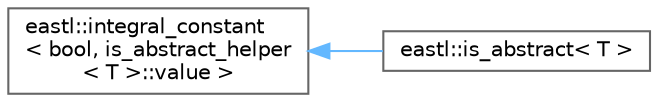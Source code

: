 digraph "类继承关系图"
{
 // LATEX_PDF_SIZE
  bgcolor="transparent";
  edge [fontname=Helvetica,fontsize=10,labelfontname=Helvetica,labelfontsize=10];
  node [fontname=Helvetica,fontsize=10,shape=box,height=0.2,width=0.4];
  rankdir="LR";
  Node0 [id="Node000000",label="eastl::integral_constant\l\< bool, is_abstract_helper\l\< T \>::value \>",height=0.2,width=0.4,color="grey40", fillcolor="white", style="filled",URL="$structeastl_1_1integral__constant.html",tooltip=" "];
  Node0 -> Node1 [id="edge774_Node000000_Node000001",dir="back",color="steelblue1",style="solid",tooltip=" "];
  Node1 [id="Node000001",label="eastl::is_abstract\< T \>",height=0.2,width=0.4,color="grey40", fillcolor="white", style="filled",URL="$structeastl_1_1is__abstract.html",tooltip=" "];
}
